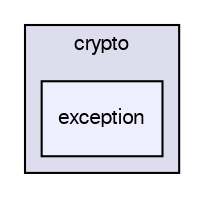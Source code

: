 digraph "src/main/java/org/hsd/cryptoeditor/crypto/exception" {
  bgcolor=transparent;
  compound=true
  node [ fontsize="10", fontname="FreeSans"];
  edge [ labelfontsize="10", labelfontname="FreeSans"];
  subgraph clusterdir_072102887f7c4e4ca55165570d6f7cee {
    graph [ bgcolor="#ddddee", pencolor="black", label="crypto" fontname="FreeSans", fontsize="10", URL="dir_072102887f7c4e4ca55165570d6f7cee.html"]
  dir_915f16ea8b0149e68358999eb8acef0c [shape=box, label="exception", style="filled", fillcolor="#eeeeff", pencolor="black", URL="dir_915f16ea8b0149e68358999eb8acef0c.html"];
  }
}

